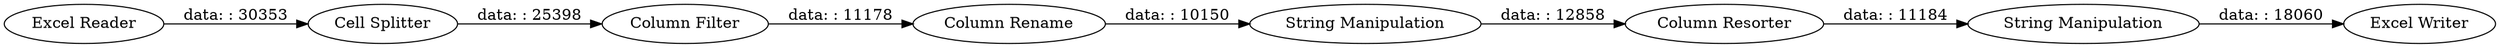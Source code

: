 digraph {
	"-9190373281625679026_3" [label="Column Filter"]
	"-9190373281625679026_5" [label="String Manipulation"]
	"-9190373281625679026_8" [label="Excel Writer"]
	"-9190373281625679026_6" [label="Column Resorter"]
	"-9190373281625679026_4" [label="Column Rename"]
	"-9190373281625679026_1" [label="Excel Reader"]
	"-9190373281625679026_7" [label="String Manipulation"]
	"-9190373281625679026_2" [label="Cell Splitter"]
	"-9190373281625679026_6" -> "-9190373281625679026_7" [label="data: : 11184"]
	"-9190373281625679026_7" -> "-9190373281625679026_8" [label="data: : 18060"]
	"-9190373281625679026_1" -> "-9190373281625679026_2" [label="data: : 30353"]
	"-9190373281625679026_4" -> "-9190373281625679026_5" [label="data: : 10150"]
	"-9190373281625679026_3" -> "-9190373281625679026_4" [label="data: : 11178"]
	"-9190373281625679026_5" -> "-9190373281625679026_6" [label="data: : 12858"]
	"-9190373281625679026_2" -> "-9190373281625679026_3" [label="data: : 25398"]
	rankdir=LR
}
